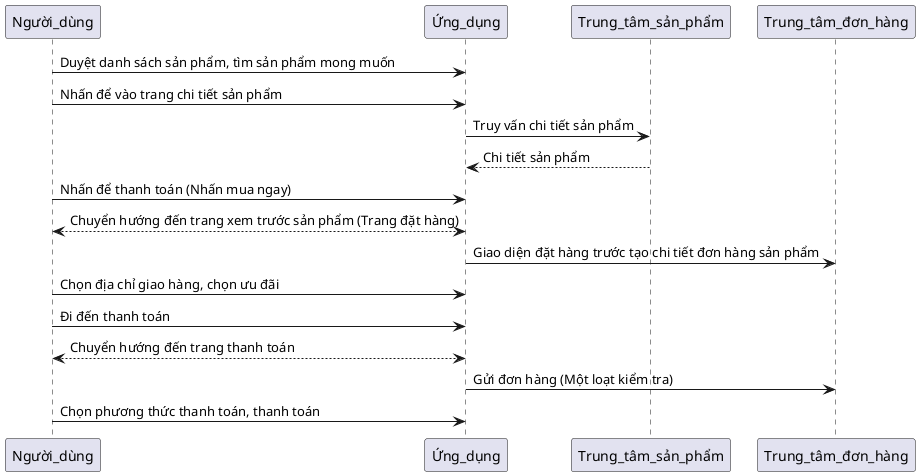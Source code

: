 @startuml
participant Người_dùng
participant Ứng_dụng
participant "Trung_tâm_sản_phẩm" as TTSP
participant "Trung_tâm_đơn_hàng" as TTDH

Người_dùng -> Ứng_dụng : Duyệt danh sách sản phẩm, tìm sản phẩm mong muốn
Người_dùng -> Ứng_dụng : Nhấn để vào trang chi tiết sản phẩm
Ứng_dụng -> TTSP : Truy vấn chi tiết sản phẩm
TTSP --> Ứng_dụng : Chi tiết sản phẩm
Người_dùng -> Ứng_dụng : Nhấn để thanh toán (Nhấn mua ngay)
Ứng_dụng <--> Người_dùng : Chuyển hướng đến trang xem trước sản phẩm (Trang đặt hàng)
Ứng_dụng -> TTDH : Giao diện đặt hàng trước tạo chi tiết đơn hàng sản phẩm
Người_dùng -> Ứng_dụng : Chọn địa chỉ giao hàng, chọn ưu đãi
Người_dùng -> Ứng_dụng : Đi đến thanh toán
Ứng_dụng <--> Người_dùng : Chuyển hướng đến trang thanh toán
Ứng_dụng -> TTDH : Gửi đơn hàng (Một loạt kiểm tra)
Người_dùng -> Ứng_dụng : Chọn phương thức thanh toán, thanh toán

@enduml